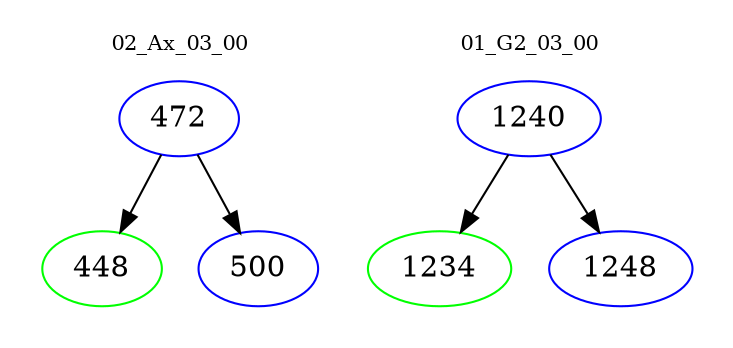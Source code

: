 digraph{
subgraph cluster_0 {
color = white
label = "02_Ax_03_00";
fontsize=10;
T0_472 [label="472", color="blue"]
T0_472 -> T0_448 [color="black"]
T0_448 [label="448", color="green"]
T0_472 -> T0_500 [color="black"]
T0_500 [label="500", color="blue"]
}
subgraph cluster_1 {
color = white
label = "01_G2_03_00";
fontsize=10;
T1_1240 [label="1240", color="blue"]
T1_1240 -> T1_1234 [color="black"]
T1_1234 [label="1234", color="green"]
T1_1240 -> T1_1248 [color="black"]
T1_1248 [label="1248", color="blue"]
}
}
